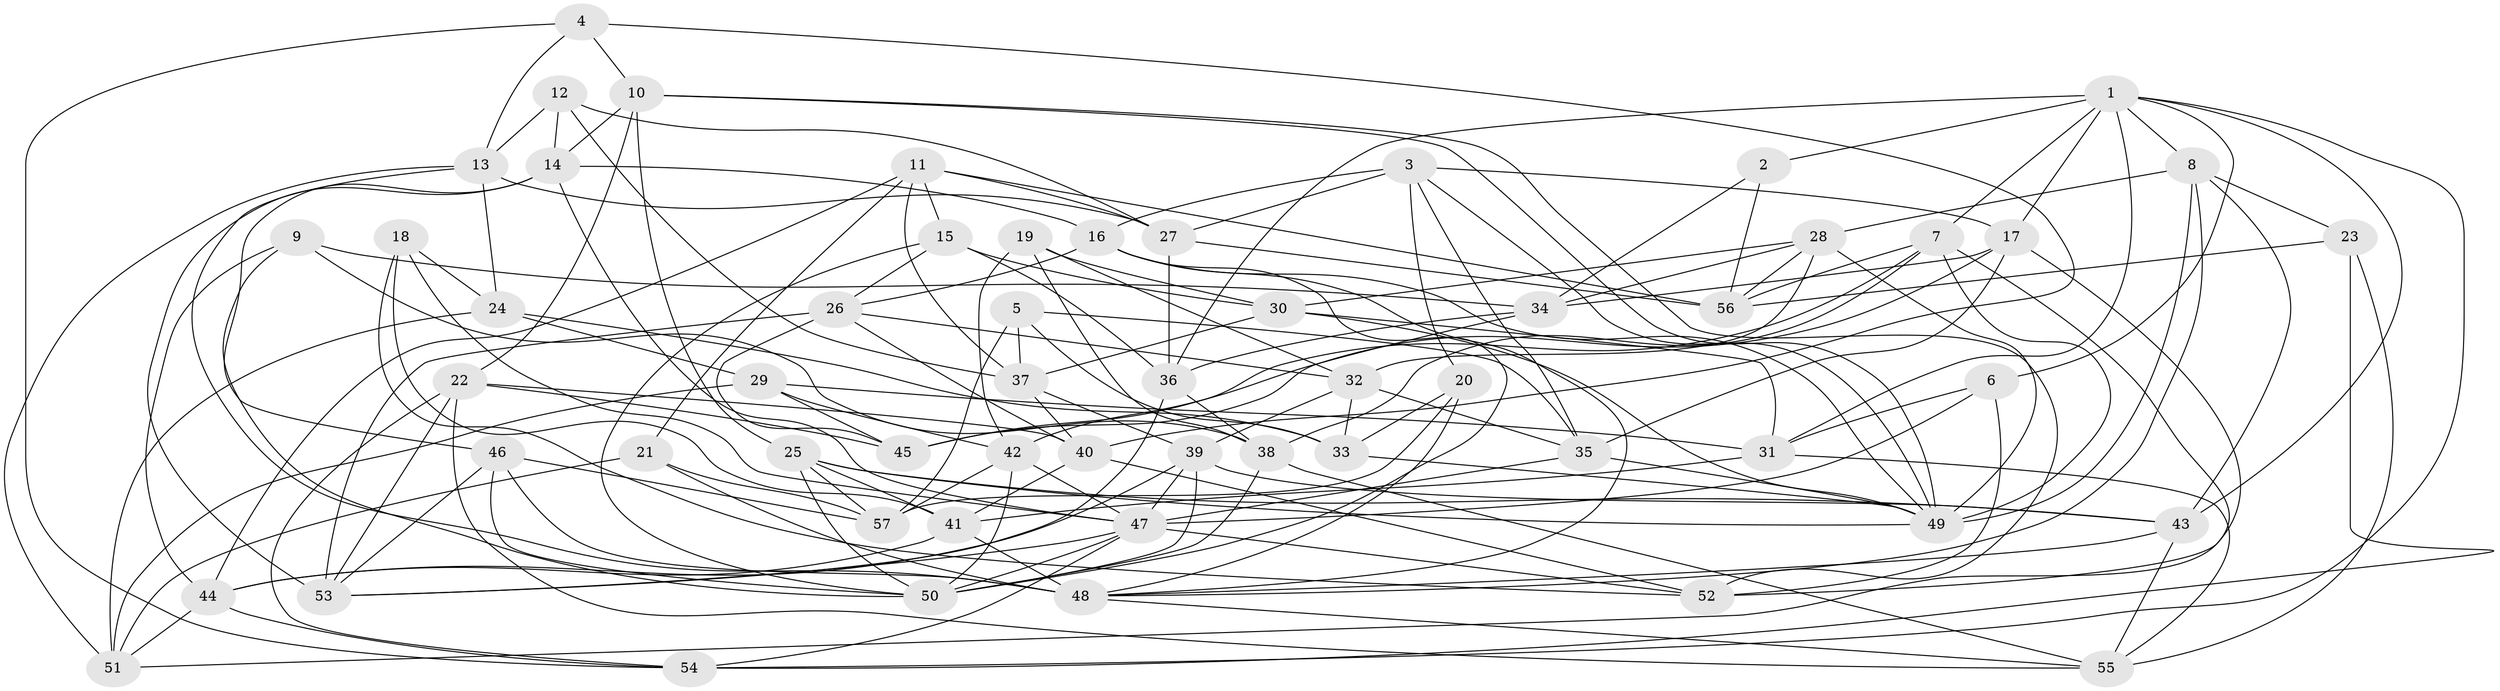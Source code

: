 // original degree distribution, {4: 1.0}
// Generated by graph-tools (version 1.1) at 2025/26/03/09/25 03:26:57]
// undirected, 57 vertices, 165 edges
graph export_dot {
graph [start="1"]
  node [color=gray90,style=filled];
  1;
  2;
  3;
  4;
  5;
  6;
  7;
  8;
  9;
  10;
  11;
  12;
  13;
  14;
  15;
  16;
  17;
  18;
  19;
  20;
  21;
  22;
  23;
  24;
  25;
  26;
  27;
  28;
  29;
  30;
  31;
  32;
  33;
  34;
  35;
  36;
  37;
  38;
  39;
  40;
  41;
  42;
  43;
  44;
  45;
  46;
  47;
  48;
  49;
  50;
  51;
  52;
  53;
  54;
  55;
  56;
  57;
  1 -- 2 [weight=2.0];
  1 -- 6 [weight=1.0];
  1 -- 7 [weight=1.0];
  1 -- 8 [weight=1.0];
  1 -- 17 [weight=1.0];
  1 -- 31 [weight=1.0];
  1 -- 36 [weight=1.0];
  1 -- 43 [weight=1.0];
  1 -- 54 [weight=1.0];
  2 -- 34 [weight=1.0];
  2 -- 56 [weight=1.0];
  3 -- 16 [weight=1.0];
  3 -- 17 [weight=1.0];
  3 -- 20 [weight=1.0];
  3 -- 27 [weight=1.0];
  3 -- 35 [weight=1.0];
  3 -- 49 [weight=1.0];
  4 -- 10 [weight=1.0];
  4 -- 13 [weight=1.0];
  4 -- 40 [weight=1.0];
  4 -- 54 [weight=1.0];
  5 -- 33 [weight=1.0];
  5 -- 35 [weight=1.0];
  5 -- 37 [weight=1.0];
  5 -- 57 [weight=1.0];
  6 -- 31 [weight=1.0];
  6 -- 47 [weight=1.0];
  6 -- 52 [weight=1.0];
  7 -- 38 [weight=1.0];
  7 -- 45 [weight=1.0];
  7 -- 49 [weight=1.0];
  7 -- 51 [weight=1.0];
  7 -- 56 [weight=1.0];
  8 -- 23 [weight=1.0];
  8 -- 28 [weight=1.0];
  8 -- 43 [weight=1.0];
  8 -- 48 [weight=1.0];
  8 -- 49 [weight=1.0];
  9 -- 34 [weight=1.0];
  9 -- 38 [weight=1.0];
  9 -- 44 [weight=1.0];
  9 -- 50 [weight=1.0];
  10 -- 14 [weight=1.0];
  10 -- 22 [weight=1.0];
  10 -- 25 [weight=1.0];
  10 -- 49 [weight=1.0];
  10 -- 52 [weight=1.0];
  11 -- 15 [weight=1.0];
  11 -- 21 [weight=1.0];
  11 -- 27 [weight=1.0];
  11 -- 37 [weight=1.0];
  11 -- 44 [weight=1.0];
  11 -- 56 [weight=1.0];
  12 -- 13 [weight=1.0];
  12 -- 14 [weight=1.0];
  12 -- 27 [weight=1.0];
  12 -- 37 [weight=1.0];
  13 -- 24 [weight=1.0];
  13 -- 27 [weight=1.0];
  13 -- 48 [weight=1.0];
  13 -- 51 [weight=1.0];
  14 -- 16 [weight=1.0];
  14 -- 46 [weight=1.0];
  14 -- 47 [weight=1.0];
  14 -- 53 [weight=1.0];
  15 -- 26 [weight=1.0];
  15 -- 30 [weight=1.0];
  15 -- 36 [weight=1.0];
  15 -- 50 [weight=2.0];
  16 -- 26 [weight=1.0];
  16 -- 48 [weight=1.0];
  16 -- 49 [weight=1.0];
  16 -- 50 [weight=1.0];
  17 -- 34 [weight=1.0];
  17 -- 35 [weight=1.0];
  17 -- 45 [weight=1.0];
  17 -- 52 [weight=1.0];
  18 -- 24 [weight=1.0];
  18 -- 41 [weight=1.0];
  18 -- 47 [weight=1.0];
  18 -- 52 [weight=1.0];
  19 -- 30 [weight=1.0];
  19 -- 32 [weight=1.0];
  19 -- 38 [weight=1.0];
  19 -- 42 [weight=1.0];
  20 -- 33 [weight=1.0];
  20 -- 48 [weight=1.0];
  20 -- 57 [weight=1.0];
  21 -- 48 [weight=1.0];
  21 -- 51 [weight=1.0];
  21 -- 57 [weight=1.0];
  22 -- 40 [weight=1.0];
  22 -- 45 [weight=1.0];
  22 -- 53 [weight=1.0];
  22 -- 54 [weight=1.0];
  22 -- 55 [weight=1.0];
  23 -- 54 [weight=1.0];
  23 -- 55 [weight=1.0];
  23 -- 56 [weight=1.0];
  24 -- 29 [weight=1.0];
  24 -- 33 [weight=2.0];
  24 -- 51 [weight=1.0];
  25 -- 41 [weight=1.0];
  25 -- 43 [weight=1.0];
  25 -- 49 [weight=1.0];
  25 -- 50 [weight=1.0];
  25 -- 57 [weight=1.0];
  26 -- 32 [weight=1.0];
  26 -- 40 [weight=1.0];
  26 -- 45 [weight=1.0];
  26 -- 53 [weight=1.0];
  27 -- 36 [weight=1.0];
  27 -- 56 [weight=1.0];
  28 -- 30 [weight=1.0];
  28 -- 32 [weight=1.0];
  28 -- 34 [weight=1.0];
  28 -- 49 [weight=1.0];
  28 -- 56 [weight=1.0];
  29 -- 31 [weight=1.0];
  29 -- 42 [weight=1.0];
  29 -- 45 [weight=2.0];
  29 -- 51 [weight=1.0];
  30 -- 31 [weight=1.0];
  30 -- 37 [weight=1.0];
  30 -- 49 [weight=1.0];
  31 -- 41 [weight=1.0];
  31 -- 55 [weight=1.0];
  32 -- 33 [weight=1.0];
  32 -- 35 [weight=1.0];
  32 -- 39 [weight=1.0];
  33 -- 49 [weight=1.0];
  34 -- 36 [weight=1.0];
  34 -- 42 [weight=1.0];
  35 -- 47 [weight=1.0];
  35 -- 49 [weight=1.0];
  36 -- 38 [weight=1.0];
  36 -- 53 [weight=1.0];
  37 -- 39 [weight=1.0];
  37 -- 40 [weight=1.0];
  38 -- 50 [weight=1.0];
  38 -- 55 [weight=1.0];
  39 -- 43 [weight=1.0];
  39 -- 44 [weight=1.0];
  39 -- 47 [weight=1.0];
  39 -- 50 [weight=1.0];
  40 -- 41 [weight=1.0];
  40 -- 52 [weight=1.0];
  41 -- 44 [weight=1.0];
  41 -- 48 [weight=1.0];
  42 -- 47 [weight=1.0];
  42 -- 50 [weight=1.0];
  42 -- 57 [weight=1.0];
  43 -- 48 [weight=1.0];
  43 -- 55 [weight=1.0];
  44 -- 51 [weight=1.0];
  44 -- 54 [weight=1.0];
  46 -- 48 [weight=2.0];
  46 -- 50 [weight=1.0];
  46 -- 53 [weight=1.0];
  46 -- 57 [weight=1.0];
  47 -- 50 [weight=1.0];
  47 -- 52 [weight=1.0];
  47 -- 53 [weight=1.0];
  47 -- 54 [weight=1.0];
  48 -- 55 [weight=1.0];
}
